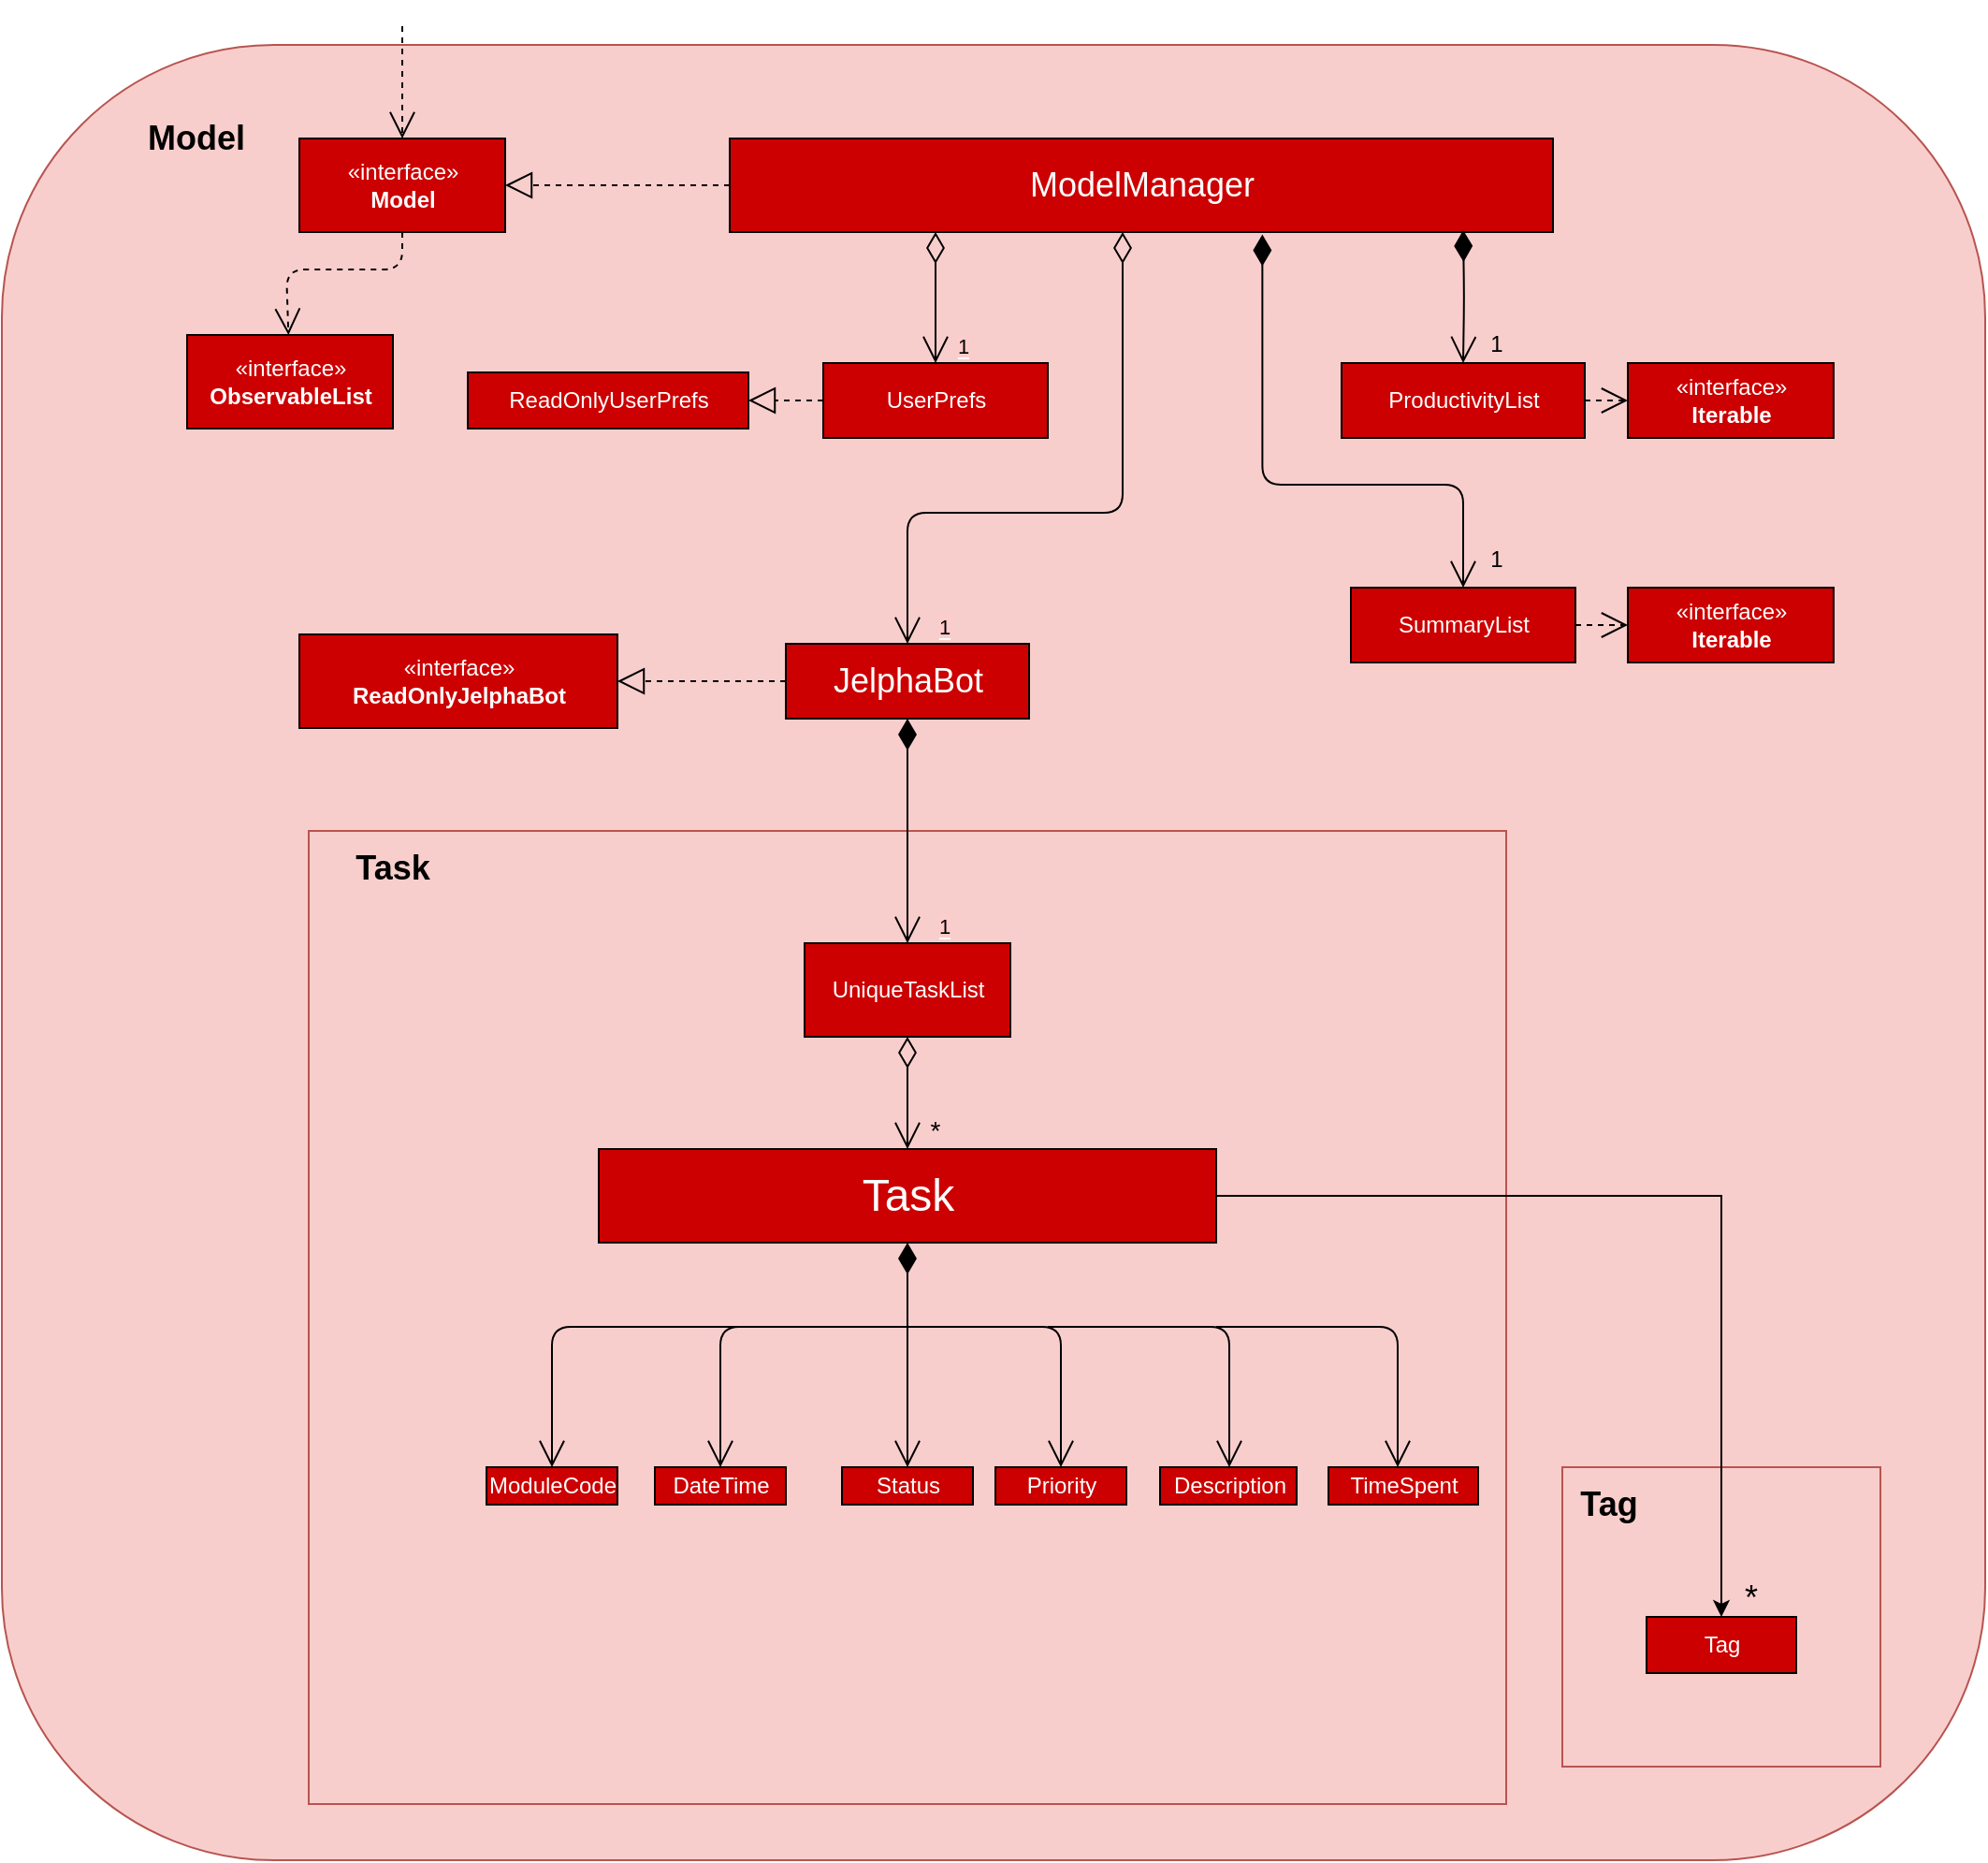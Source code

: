 <mxfile version="12.9.10" type="device"><diagram name="Page-1" id="929967ad-93f9-6ef4-fab6-5d389245f69c"><mxGraphModel dx="2032" dy="963" grid="1" gridSize="10" guides="1" tooltips="1" connect="1" arrows="1" fold="1" page="1" pageScale="1.5" pageWidth="1169" pageHeight="826" background="none" math="0" shadow="0"><root><mxCell id="0" style=";html=1;"/><mxCell id="1" style=";html=1;" parent="0"/><mxCell id="aXeWu07LrjrbVsREpI8M-2" value="" style="rounded=1;whiteSpace=wrap;html=1;fillColor=#f8cecc;strokeColor=#b85450;" parent="1" vertex="1"><mxGeometry x="311" y="135" width="1060" height="970" as="geometry"/></mxCell><mxCell id="ubbYX55TN4YSJDiMVDK7-71" value="" style="rounded=0;whiteSpace=wrap;html=1;shadow=0;fillColor=#f8cecc;strokeColor=#b85450;" parent="1" vertex="1"><mxGeometry x="1145" y="895" width="170" height="160" as="geometry"/></mxCell><mxCell id="ubbYX55TN4YSJDiMVDK7-61" value="" style="rounded=0;whiteSpace=wrap;html=1;shadow=0;fillColor=#f8cecc;strokeColor=#b85450;" parent="1" vertex="1"><mxGeometry x="475" y="555" width="640" height="520" as="geometry"/></mxCell><mxCell id="ubbYX55TN4YSJDiMVDK7-2" value="&lt;b&gt;&lt;font style=&quot;font-size: 18px&quot;&gt;Model&lt;/font&gt;&lt;/b&gt;" style="text;html=1;strokeColor=none;fillColor=none;align=center;verticalAlign=middle;whiteSpace=wrap;rounded=0;" parent="1" vertex="1"><mxGeometry x="360" y="155" width="110" height="60" as="geometry"/></mxCell><mxCell id="ubbYX55TN4YSJDiMVDK7-6" value="&lt;font color=&quot;#ffffff&quot; style=&quot;font-size: 18px&quot;&gt;JelphaBot&lt;/font&gt;" style="html=1;fillColor=#CC0000;" parent="1" vertex="1"><mxGeometry x="730" y="455" width="130" height="40" as="geometry"/></mxCell><mxCell id="ubbYX55TN4YSJDiMVDK7-8" value="&lt;font color=&quot;#ffffff&quot;&gt;&lt;font style=&quot;font-size: 18px&quot;&gt;ModelManager&lt;/font&gt;&lt;br&gt;&lt;/font&gt;" style="html=1;fillColor=#CC0000;" parent="1" vertex="1"><mxGeometry x="700" y="185" width="440" height="50" as="geometry"/></mxCell><mxCell id="ubbYX55TN4YSJDiMVDK7-9" value="&lt;font color=&quot;#ffffff&quot;&gt;UserPrefs&lt;/font&gt;" style="html=1;fillColor=#CC0000;" parent="1" vertex="1"><mxGeometry x="750" y="305" width="120" height="40" as="geometry"/></mxCell><mxCell id="ubbYX55TN4YSJDiMVDK7-10" value="&lt;font color=&quot;#ffffff&quot;&gt;ReadOnlyUserPrefs&lt;/font&gt;" style="html=1;fillColor=#CC0000;" parent="1" vertex="1"><mxGeometry x="560" y="310" width="150" height="30" as="geometry"/></mxCell><mxCell id="ubbYX55TN4YSJDiMVDK7-11" value="&lt;font color=&quot;#ffffff&quot;&gt;«interface»&lt;br&gt;&lt;/font&gt;&lt;b&gt;&lt;font color=&quot;#ffffff&quot;&gt;Model&lt;/font&gt;&lt;br&gt;&lt;/b&gt;" style="html=1;fillColor=#CC0000;rotation=0;" parent="1" vertex="1"><mxGeometry x="470" y="185" width="110" height="50" as="geometry"/></mxCell><mxCell id="ubbYX55TN4YSJDiMVDK7-12" value="&lt;font color=&quot;#ffffff&quot;&gt;UniqueTaskList&lt;/font&gt;" style="html=1;fillColor=#CC0000;" parent="1" vertex="1"><mxGeometry x="740" y="615" width="110" height="50" as="geometry"/></mxCell><mxCell id="ubbYX55TN4YSJDiMVDK7-14" value="&lt;font color=&quot;#ffffff&quot;&gt;«interface»&lt;br&gt;&lt;b&gt;ObservableList&lt;/b&gt;&lt;/font&gt;" style="html=1;fillColor=#CC0000;" parent="1" vertex="1"><mxGeometry x="410" y="290" width="110" height="50" as="geometry"/></mxCell><mxCell id="ubbYX55TN4YSJDiMVDK7-23" value="" style="endArrow=block;dashed=1;endFill=0;endSize=12;html=1;exitX=0;exitY=0.5;exitDx=0;exitDy=0;entryX=1;entryY=0.5;entryDx=0;entryDy=0;fillColor=#FF3333;" parent="1" source="ubbYX55TN4YSJDiMVDK7-8" target="ubbYX55TN4YSJDiMVDK7-11" edge="1"><mxGeometry width="160" relative="1" as="geometry"><mxPoint x="590" y="285" as="sourcePoint"/><mxPoint x="750" y="285" as="targetPoint"/></mxGeometry></mxCell><mxCell id="ubbYX55TN4YSJDiMVDK7-24" value="" style="endArrow=open;endSize=12;dashed=1;html=1;fillColor=#FF6666;" parent="1" edge="1"><mxGeometry width="160" relative="1" as="geometry"><mxPoint x="525" y="125" as="sourcePoint"/><mxPoint x="525" y="185" as="targetPoint"/></mxGeometry></mxCell><mxCell id="ubbYX55TN4YSJDiMVDK7-29" value="&lt;span style=&quot;background-color: rgb(255 , 204 , 204)&quot;&gt;1&lt;/span&gt;" style="endArrow=open;html=1;endSize=12;startArrow=diamondThin;startSize=14;startFill=0;edgeStyle=orthogonalEdgeStyle;align=left;verticalAlign=bottom;exitX=0.25;exitY=1;exitDx=0;exitDy=0;" parent="1" source="ubbYX55TN4YSJDiMVDK7-8" target="ubbYX55TN4YSJDiMVDK7-9" edge="1"><mxGeometry x="1" y="10" relative="1" as="geometry"><mxPoint x="780" y="275" as="sourcePoint"/><mxPoint x="940" y="275" as="targetPoint"/><Array as="points"/><mxPoint as="offset"/></mxGeometry></mxCell><mxCell id="ubbYX55TN4YSJDiMVDK7-30" value="&lt;span style=&quot;background-color: rgb(255 , 204 , 204)&quot;&gt;1&lt;/span&gt;" style="endArrow=open;html=1;endSize=12;startArrow=diamondThin;startSize=14;startFill=0;edgeStyle=orthogonalEdgeStyle;align=left;verticalAlign=bottom;fillColor=#FF6666;" parent="1" target="ubbYX55TN4YSJDiMVDK7-6" edge="1"><mxGeometry x="1" y="15" relative="1" as="geometry"><mxPoint x="910" y="235" as="sourcePoint"/><mxPoint x="950" y="395" as="targetPoint"/><Array as="points"><mxPoint x="910" y="385"/><mxPoint x="795" y="385"/></Array><mxPoint as="offset"/></mxGeometry></mxCell><mxCell id="ubbYX55TN4YSJDiMVDK7-32" value="" style="endArrow=block;dashed=1;endFill=0;endSize=12;html=1;" parent="1" target="ubbYX55TN4YSJDiMVDK7-10" edge="1"><mxGeometry width="160" relative="1" as="geometry"><mxPoint x="750" y="325" as="sourcePoint"/><mxPoint x="910" y="325" as="targetPoint"/></mxGeometry></mxCell><mxCell id="ubbYX55TN4YSJDiMVDK7-36" value="" style="endArrow=open;endSize=12;dashed=1;html=1;exitX=0.5;exitY=1;exitDx=0;exitDy=0;" parent="1" source="ubbYX55TN4YSJDiMVDK7-11" target="ubbYX55TN4YSJDiMVDK7-14" edge="1"><mxGeometry width="160" relative="1" as="geometry"><mxPoint x="480" y="255" as="sourcePoint"/><mxPoint x="640" y="255" as="targetPoint"/><Array as="points"><mxPoint x="525" y="255"/><mxPoint x="463" y="255"/></Array></mxGeometry></mxCell><mxCell id="ubbYX55TN4YSJDiMVDK7-39" value="&lt;font color=&quot;#ffffff&quot;&gt;«interface»&lt;br&gt;&lt;b&gt;ReadOnlyJelphaBot&lt;/b&gt;&lt;/font&gt;" style="html=1;fillColor=#CC0000;" parent="1" vertex="1"><mxGeometry x="470" y="450" width="170" height="50" as="geometry"/></mxCell><mxCell id="ubbYX55TN4YSJDiMVDK7-40" value="" style="endArrow=block;dashed=1;endFill=0;endSize=12;html=1;entryX=1;entryY=0.5;entryDx=0;entryDy=0;" parent="1" target="ubbYX55TN4YSJDiMVDK7-39" edge="1"><mxGeometry width="160" relative="1" as="geometry"><mxPoint x="730" y="475" as="sourcePoint"/><mxPoint x="880" y="475" as="targetPoint"/></mxGeometry></mxCell><mxCell id="ubbYX55TN4YSJDiMVDK7-42" value="&lt;font color=&quot;#ffffff&quot;&gt;ProductivityList&lt;/font&gt;" style="html=1;fillColor=#CC0000;" parent="1" vertex="1"><mxGeometry x="1027" y="305" width="130" height="40" as="geometry"/></mxCell><mxCell id="ubbYX55TN4YSJDiMVDK7-45" value="&lt;font color=&quot;#ffffff&quot;&gt;«interface»&lt;br&gt;&lt;b&gt;Iterable&lt;/b&gt;&lt;/font&gt;" style="html=1;fillColor=#CC0000;" parent="1" vertex="1"><mxGeometry x="1180" y="305" width="110" height="40" as="geometry"/></mxCell><mxCell id="ubbYX55TN4YSJDiMVDK7-46" value="" style="endArrow=open;endSize=12;dashed=1;html=1;entryX=0;entryY=0.5;entryDx=0;entryDy=0;exitX=1;exitY=0.5;exitDx=0;exitDy=0;" parent="1" source="ubbYX55TN4YSJDiMVDK7-42" target="ubbYX55TN4YSJDiMVDK7-45" edge="1"><mxGeometry width="160" relative="1" as="geometry"><mxPoint x="1080" y="415" as="sourcePoint"/><mxPoint x="1240" y="415" as="targetPoint"/></mxGeometry></mxCell><mxCell id="ubbYX55TN4YSJDiMVDK7-47" value="&lt;span style=&quot;background-color: rgb(255 , 204 , 204)&quot;&gt;1&lt;/span&gt;" style="endArrow=open;html=1;endSize=12;startArrow=diamondThin;startSize=14;startFill=1;edgeStyle=orthogonalEdgeStyle;align=left;verticalAlign=bottom;entryX=0.5;entryY=0;entryDx=0;entryDy=0;exitX=0.5;exitY=1;exitDx=0;exitDy=0;" parent="1" source="ubbYX55TN4YSJDiMVDK7-6" target="ubbYX55TN4YSJDiMVDK7-12" edge="1"><mxGeometry x="1" y="15" relative="1" as="geometry"><mxPoint x="780" y="545" as="sourcePoint"/><mxPoint x="940" y="545" as="targetPoint"/><mxPoint as="offset"/></mxGeometry></mxCell><mxCell id="ubbYX55TN4YSJDiMVDK7-53" value="" style="endArrow=open;html=1;endSize=12;startArrow=diamondThin;startSize=14;startFill=0;edgeStyle=orthogonalEdgeStyle;align=left;verticalAlign=bottom;exitX=0.5;exitY=1;exitDx=0;exitDy=0;" parent="1" source="ubbYX55TN4YSJDiMVDK7-12" target="ubbYX55TN4YSJDiMVDK7-54" edge="1"><mxGeometry x="-1" y="3" relative="1" as="geometry"><mxPoint x="730" y="725" as="sourcePoint"/><mxPoint x="890" y="725" as="targetPoint"/></mxGeometry></mxCell><mxCell id="ubbYX55TN4YSJDiMVDK7-74" style="edgeStyle=orthogonalEdgeStyle;rounded=0;orthogonalLoop=1;jettySize=auto;html=1;exitX=1;exitY=0.75;exitDx=0;exitDy=0;entryX=0.5;entryY=0;entryDx=0;entryDy=0;" parent="1" source="ubbYX55TN4YSJDiMVDK7-54" target="ubbYX55TN4YSJDiMVDK7-73" edge="1"><mxGeometry relative="1" as="geometry"><Array as="points"><mxPoint x="960" y="750"/><mxPoint x="1230" y="750"/></Array></mxGeometry></mxCell><mxCell id="ubbYX55TN4YSJDiMVDK7-54" value="&lt;font style=&quot;font-size: 24px&quot; color=&quot;#ffffff&quot;&gt;Task&lt;/font&gt;" style="html=1;fillColor=#CC0000;" parent="1" vertex="1"><mxGeometry x="630" y="725" width="330" height="50" as="geometry"/></mxCell><mxCell id="ubbYX55TN4YSJDiMVDK7-55" value="&lt;font style=&quot;font-size: 14px&quot;&gt;*&lt;/font&gt;" style="text;html=1;strokeColor=none;fillColor=none;align=center;verticalAlign=middle;whiteSpace=wrap;rounded=0;" parent="1" vertex="1"><mxGeometry x="790" y="705" width="40" height="20" as="geometry"/></mxCell><mxCell id="ubbYX55TN4YSJDiMVDK7-62" value="&lt;b&gt;&lt;font style=&quot;font-size: 18px&quot;&gt;Task&lt;/font&gt;&lt;/b&gt;" style="text;html=1;strokeColor=none;fillColor=none;align=center;verticalAlign=middle;whiteSpace=wrap;rounded=0;shadow=0;" parent="1" vertex="1"><mxGeometry x="500" y="565" width="40" height="20" as="geometry"/></mxCell><mxCell id="ubbYX55TN4YSJDiMVDK7-65" value="&lt;font color=&quot;#ffffff&quot;&gt;ModuleCode&lt;/font&gt;" style="html=1;shadow=0;fillColor=#CC0000;" parent="1" vertex="1"><mxGeometry x="570" y="895" width="70" height="20" as="geometry"/></mxCell><mxCell id="ubbYX55TN4YSJDiMVDK7-66" value="&lt;font color=&quot;#ffffff&quot;&gt;Description&lt;/font&gt;" style="html=1;shadow=0;fillColor=#CC0000;" parent="1" vertex="1"><mxGeometry x="930" y="895" width="73" height="20" as="geometry"/></mxCell><mxCell id="ubbYX55TN4YSJDiMVDK7-67" value="&lt;font color=&quot;#ffffff&quot;&gt;DateTime&lt;/font&gt;" style="html=1;shadow=0;fillColor=#CC0000;" parent="1" vertex="1"><mxGeometry x="660" y="895" width="70" height="20" as="geometry"/></mxCell><mxCell id="ubbYX55TN4YSJDiMVDK7-68" value="&lt;font color=&quot;#ffffff&quot;&gt;Status&lt;/font&gt;" style="html=1;shadow=0;fillColor=#CC0000;" parent="1" vertex="1"><mxGeometry x="760" y="895" width="70" height="20" as="geometry"/></mxCell><mxCell id="ubbYX55TN4YSJDiMVDK7-69" value="&lt;font color=&quot;#ffffff&quot;&gt;Priority&lt;/font&gt;" style="html=1;shadow=0;fillColor=#CC0000;" parent="1" vertex="1"><mxGeometry x="842" y="895" width="70" height="20" as="geometry"/></mxCell><mxCell id="ubbYX55TN4YSJDiMVDK7-70" value="&lt;font color=&quot;#ffffff&quot;&gt;TimeSpent&lt;/font&gt;" style="html=1;shadow=0;fillColor=#CC0000;" parent="1" vertex="1"><mxGeometry x="1020" y="895" width="80" height="20" as="geometry"/></mxCell><mxCell id="ubbYX55TN4YSJDiMVDK7-72" value="&lt;font style=&quot;font-size: 18px&quot;&gt;&lt;b&gt;Tag&lt;/b&gt;&lt;/font&gt;" style="text;html=1;strokeColor=none;fillColor=none;align=center;verticalAlign=middle;whiteSpace=wrap;rounded=0;shadow=0;" parent="1" vertex="1"><mxGeometry x="1150" y="905" width="40" height="20" as="geometry"/></mxCell><mxCell id="ubbYX55TN4YSJDiMVDK7-73" value="&lt;font color=&quot;#ffffff&quot;&gt;Tag&lt;/font&gt;" style="html=1;shadow=0;fillColor=#CC0000;" parent="1" vertex="1"><mxGeometry x="1190" y="975" width="80" height="30" as="geometry"/></mxCell><mxCell id="ubbYX55TN4YSJDiMVDK7-75" value="&lt;font style=&quot;font-size: 18px&quot;&gt;*&lt;/font&gt;" style="text;html=1;strokeColor=none;fillColor=none;align=center;verticalAlign=middle;whiteSpace=wrap;rounded=0;shadow=0;" parent="1" vertex="1"><mxGeometry x="1226" y="955" width="40" height="20" as="geometry"/></mxCell><mxCell id="ubbYX55TN4YSJDiMVDK7-80" value="" style="endArrow=open;html=1;endSize=12;startArrow=diamondThin;startSize=14;startFill=1;edgeStyle=orthogonalEdgeStyle;align=left;verticalAlign=bottom;exitX=0.5;exitY=1;exitDx=0;exitDy=0;entryX=0.5;entryY=0;entryDx=0;entryDy=0;" parent="1" source="ubbYX55TN4YSJDiMVDK7-54" target="ubbYX55TN4YSJDiMVDK7-68" edge="1"><mxGeometry x="-1" y="3" relative="1" as="geometry"><mxPoint x="730.28" y="775.5" as="sourcePoint"/><mxPoint x="906" y="805" as="targetPoint"/><Array as="points"><mxPoint x="795" y="840"/><mxPoint x="795" y="840"/></Array></mxGeometry></mxCell><mxCell id="aXeWu07LrjrbVsREpI8M-6" value="" style="endArrow=open;endFill=1;endSize=12;html=1;entryX=0.5;entryY=0;entryDx=0;entryDy=0;" parent="1" target="ubbYX55TN4YSJDiMVDK7-67" edge="1"><mxGeometry width="160" relative="1" as="geometry"><mxPoint x="780" y="820" as="sourcePoint"/><mxPoint x="770" y="990" as="targetPoint"/><Array as="points"><mxPoint x="695" y="820"/></Array></mxGeometry></mxCell><mxCell id="aXeWu07LrjrbVsREpI8M-7" value="" style="endArrow=open;endFill=1;endSize=12;html=1;entryX=0.5;entryY=0;entryDx=0;entryDy=0;" parent="1" target="ubbYX55TN4YSJDiMVDK7-65" edge="1"><mxGeometry width="160" relative="1" as="geometry"><mxPoint x="720" y="820" as="sourcePoint"/><mxPoint x="660" y="840" as="targetPoint"/><Array as="points"><mxPoint x="605" y="820"/></Array></mxGeometry></mxCell><mxCell id="aXeWu07LrjrbVsREpI8M-8" value="" style="endArrow=open;endFill=1;endSize=12;html=1;entryX=0.5;entryY=0;entryDx=0;entryDy=0;" parent="1" target="ubbYX55TN4YSJDiMVDK7-69" edge="1"><mxGeometry width="160" relative="1" as="geometry"><mxPoint x="780" y="820" as="sourcePoint"/><mxPoint x="1010" y="830" as="targetPoint"/><Array as="points"><mxPoint x="877" y="820"/></Array></mxGeometry></mxCell><mxCell id="aXeWu07LrjrbVsREpI8M-9" value="" style="endArrow=open;endFill=1;endSize=12;html=1;entryX=0.5;entryY=0;entryDx=0;entryDy=0;" parent="1" edge="1"><mxGeometry width="160" relative="1" as="geometry"><mxPoint x="870" y="820" as="sourcePoint"/><mxPoint x="967" y="895" as="targetPoint"/><Array as="points"><mxPoint x="967" y="820"/></Array></mxGeometry></mxCell><mxCell id="aXeWu07LrjrbVsREpI8M-10" value="" style="endArrow=open;endFill=1;endSize=12;html=1;" parent="1" edge="1"><mxGeometry width="160" relative="1" as="geometry"><mxPoint x="960" y="820" as="sourcePoint"/><mxPoint x="1057" y="895" as="targetPoint"/><Array as="points"><mxPoint x="1057" y="820"/></Array></mxGeometry></mxCell><mxCell id="skkoaYOZSOKdqMvyXLgt-8" value="&lt;font color=&quot;#ffffff&quot;&gt;SummaryList&lt;/font&gt;" style="html=1;fillColor=#CC0000;" vertex="1" parent="1"><mxGeometry x="1032" y="425" width="120" height="40" as="geometry"/></mxCell><mxCell id="skkoaYOZSOKdqMvyXLgt-10" value="&lt;font color=&quot;#ffffff&quot;&gt;«interface»&lt;br&gt;&lt;b&gt;Iterable&lt;/b&gt;&lt;/font&gt;" style="html=1;fillColor=#CC0000;" vertex="1" parent="1"><mxGeometry x="1180" y="425" width="110" height="40" as="geometry"/></mxCell><mxCell id="skkoaYOZSOKdqMvyXLgt-11" value="" style="endArrow=open;endSize=12;dashed=1;html=1;entryX=0;entryY=0.5;entryDx=0;entryDy=0;exitX=1;exitY=0.5;exitDx=0;exitDy=0;" edge="1" parent="1" source="skkoaYOZSOKdqMvyXLgt-8" target="skkoaYOZSOKdqMvyXLgt-10"><mxGeometry width="160" relative="1" as="geometry"><mxPoint x="1040" y="510" as="sourcePoint"/><mxPoint x="1200" y="510" as="targetPoint"/></mxGeometry></mxCell><mxCell id="skkoaYOZSOKdqMvyXLgt-13" value="1" style="text;html=1;strokeColor=none;fillColor=none;align=center;verticalAlign=middle;whiteSpace=wrap;rounded=0;" vertex="1" parent="1"><mxGeometry x="1090" y="400" width="40" height="20" as="geometry"/></mxCell><mxCell id="skkoaYOZSOKdqMvyXLgt-14" value="" style="endArrow=open;html=1;endSize=12;startArrow=diamondThin;startSize=14;startFill=1;edgeStyle=orthogonalEdgeStyle;align=left;verticalAlign=bottom;entryX=0.5;entryY=0;entryDx=0;entryDy=0;" edge="1" parent="1" target="ubbYX55TN4YSJDiMVDK7-42"><mxGeometry x="0.578" y="8" relative="1" as="geometry"><mxPoint x="1092" y="234" as="sourcePoint"/><mxPoint x="1170" y="280" as="targetPoint"/><mxPoint as="offset"/></mxGeometry></mxCell><mxCell id="skkoaYOZSOKdqMvyXLgt-15" value="1" style="text;html=1;strokeColor=none;fillColor=none;align=center;verticalAlign=middle;whiteSpace=wrap;rounded=0;" vertex="1" parent="1"><mxGeometry x="1090" y="285" width="40" height="20" as="geometry"/></mxCell><mxCell id="skkoaYOZSOKdqMvyXLgt-16" value="" style="endArrow=open;html=1;endSize=12;startArrow=diamondThin;startSize=14;startFill=1;edgeStyle=orthogonalEdgeStyle;align=left;verticalAlign=bottom;exitX=0.647;exitY=1.026;exitDx=0;exitDy=0;exitPerimeter=0;entryX=0.5;entryY=0;entryDx=0;entryDy=0;" edge="1" parent="1" source="ubbYX55TN4YSJDiMVDK7-8" target="skkoaYOZSOKdqMvyXLgt-8"><mxGeometry x="-1" y="3" relative="1" as="geometry"><mxPoint x="980" y="380" as="sourcePoint"/><mxPoint x="1140" y="380" as="targetPoint"/><Array as="points"><mxPoint x="985" y="370"/><mxPoint x="1092" y="370"/></Array></mxGeometry></mxCell></root></mxGraphModel></diagram></mxfile>
